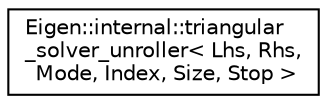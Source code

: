 digraph "Graphical Class Hierarchy"
{
  edge [fontname="Helvetica",fontsize="10",labelfontname="Helvetica",labelfontsize="10"];
  node [fontname="Helvetica",fontsize="10",shape=record];
  rankdir="LR";
  Node1 [label="Eigen::internal::triangular\l_solver_unroller\< Lhs, Rhs,\l Mode, Index, Size, Stop \>",height=0.2,width=0.4,color="black", fillcolor="white", style="filled",URL="$struct_eigen_1_1internal_1_1triangular__solver__unroller.html"];
}
